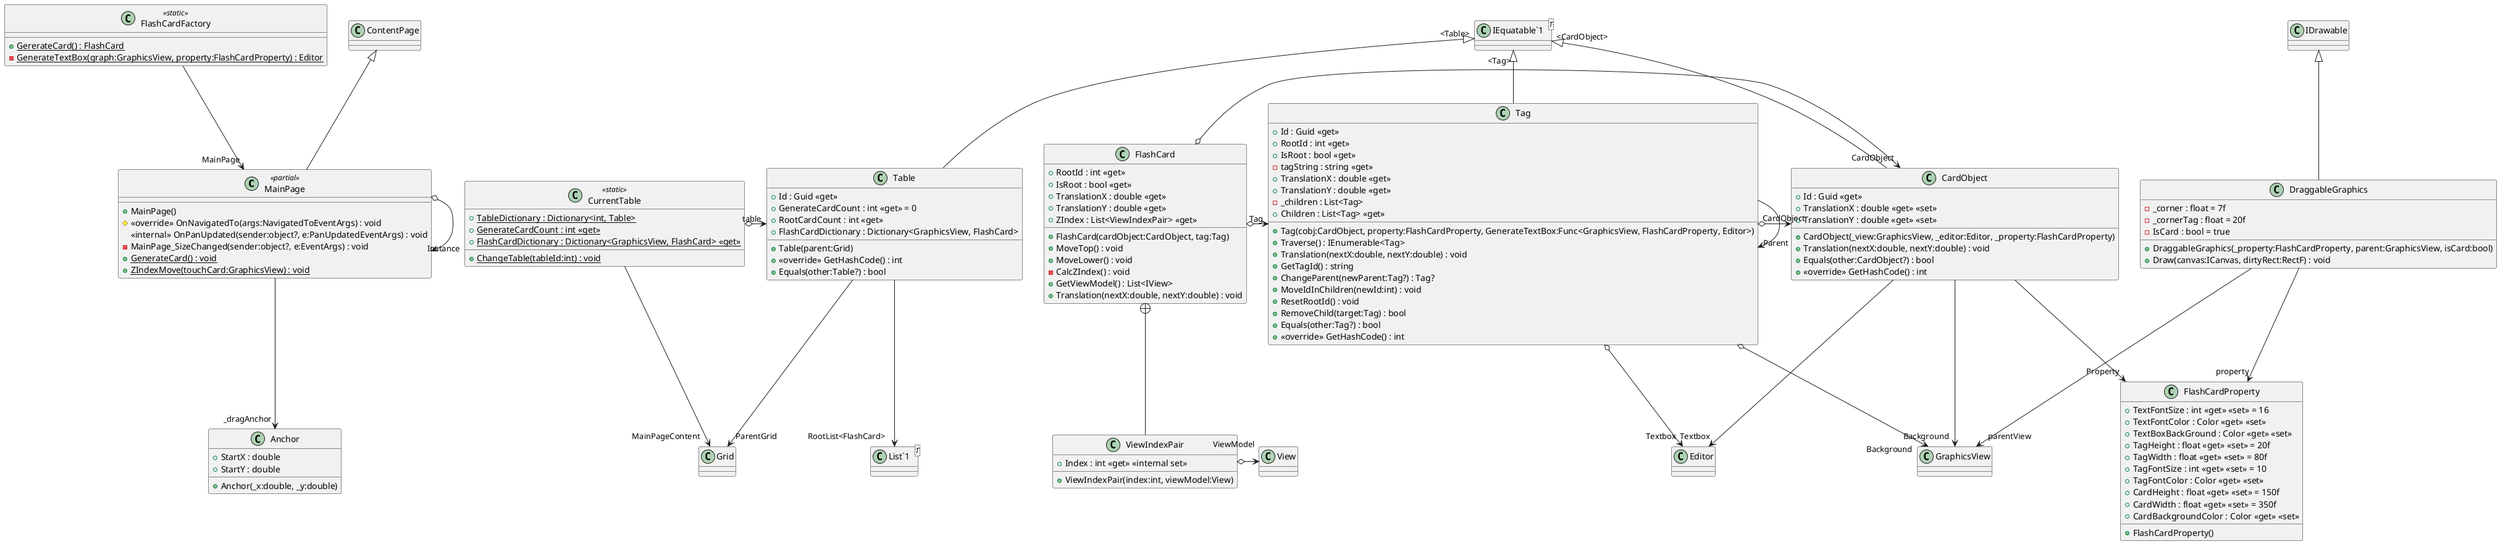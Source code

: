 @startuml
class MainPage <<partial>> {
    + MainPage()
    # <<override>> OnNavigatedTo(args:NavigatedToEventArgs) : void
    <<internal>> OnPanUpdated(sender:object?, e:PanUpdatedEventArgs) : void
    - MainPage_SizeChanged(sender:object?, e:EventArgs) : void
    + {static} GenerateCard() : void
    + {static} ZIndexMove(touchCard:GraphicsView) : void
}
class CurrentTable <<static>> {
    + {static} TableDictionary : Dictionary<int, Table>
    + {static} GenerateCardCount : int <<get>>
    + {static} FlashCardDictionary : Dictionary<GraphicsView, FlashCard> <<get>>
    + {static} ChangeTable(tableId:int) : void
}
class Table {
    + Id : Guid <<get>>
    + GenerateCardCount : int <<get>> = 0
    + RootCardCount : int <<get>>
    + FlashCardDictionary : Dictionary<GraphicsView, FlashCard>
    + Table(parent:Grid)
    + <<override>> GetHashCode() : int
    + Equals(other:Table?) : bool
}
class FlashCardFactory <<static>> {
    + {static} GererateCard() : FlashCard
    {static} - GenerateTextBox(graph:GraphicsView, property:FlashCardProperty) : Editor
}
class FlashCardProperty {
    + TextFontSize : int <<get>> <<set>> = 16
    + TextFontColor : Color <<get>> <<set>>
    + TextBoxBackGround : Color <<get>> <<set>>
    + TagHeight : float <<get>> <<set>> = 20f
    + TagWidth : float <<get>> <<set>> = 80f
    + TagFontSize : int <<get>> <<set>> = 10
    + TagFontColor : Color <<get>> <<set>>
    + CardHeight : float <<get>> <<set>> = 150f
    + CardWidth : float <<get>> <<set>> = 350f
    + CardBackgroundColor : Color <<get>> <<set>>
    + FlashCardProperty()
}
class FlashCard {
    + RootId : int <<get>>
    + IsRoot : bool <<get>>
    + TranslationX : double <<get>>
    + TranslationY : double <<get>>
    + ZIndex : List<ViewIndexPair> <<get>>
    + FlashCard(cardObject:CardObject, tag:Tag)
    + MoveTop() : void
    + MoveLower() : void
    - CalcZIndex() : void
    + GetViewModel() : List<IView>
    + Translation(nextX:double, nextY:double) : void
}
class CardObject {
    + Id : Guid <<get>>
    + TranslationX : double <<get>> <<set>>
    + TranslationY : double <<get>> <<set>>
    + CardObject(_view:GraphicsView, _editor:Editor, _property:FlashCardProperty)
    + Translation(nextX:double, nextY:double) : void
    + Equals(other:CardObject?) : bool
    + <<override>> GetHashCode() : int
}
class Tag {
    + Id : Guid <<get>>
    + RootId : int <<get>>
    + IsRoot : bool <<get>>
    - tagString : string <<get>>
    + TranslationX : double <<get>>
    + TranslationY : double <<get>>
    - _children : List<Tag>
    + Children : List<Tag> <<get>>
    + Tag(cobj:CardObject, property:FlashCardProperty, GenerateTextBox:Func<GraphicsView, FlashCardProperty, Editor>)
    + Traverse() : IEnumerable<Tag>
    + Translation(nextX:double, nextY:double) : void
    + GetTagId() : string
    + ChangeParent(newParent:Tag?) : Tag?
    + MoveIdInChildren(newId:int) : void
    + ResetRootId() : void
    + RemoveChild(target:Tag) : bool
    + Equals(other:Tag?) : bool
    + <<override>> GetHashCode() : int
}
class DraggableGraphics {
    - _corner : float = 7f
    - _cornerTag : float = 20f
    - IsCard : bool = true
    + DraggableGraphics(_property:FlashCardProperty, parent:GraphicsView, isCard:bool)
    + Draw(canvas:ICanvas, dirtyRect:RectF) : void
}
class Anchor {
    + StartX : double
    + StartY : double
    + Anchor(_x:double, _y:double)
}
class "IEquatable`1"<T> {
}
class "List`1"<T> {
}
class ViewIndexPair {
    + Index : int <<get>> <<internal set>>
    + ViewIndexPair(index:int, viewModel:View)
}
ContentPage <|-- MainPage
MainPage o-> "Instance" MainPage
MainPage --> "_dragAnchor" Anchor
CurrentTable o-> "table" Table
CurrentTable --> "MainPageContent" Grid
"IEquatable`1" "<Table>" <|-- Table
Table --> "RootList<FlashCard>" "List`1"
Table --> "ParentGrid" Grid
FlashCardFactory --> "MainPage" MainPage
FlashCard o-> "CardObject" CardObject
FlashCard o-> "Tag" Tag
"IEquatable`1" "<CardObject>" <|-- CardObject
CardObject --> "Background" GraphicsView
CardObject --> "Textbox" Editor
CardObject --> "Property" FlashCardProperty
"IEquatable`1" "<Tag>" <|-- Tag
Tag o-> "CardObject" CardObject
Tag o-> "Background" GraphicsView
Tag o-> "Textbox" Editor
Tag --> "Parent" Tag
IDrawable <|-- DraggableGraphics
DraggableGraphics --> "parentView" GraphicsView
DraggableGraphics --> "property" FlashCardProperty
FlashCard +-- ViewIndexPair
ViewIndexPair o-> "ViewModel" View
@enduml
